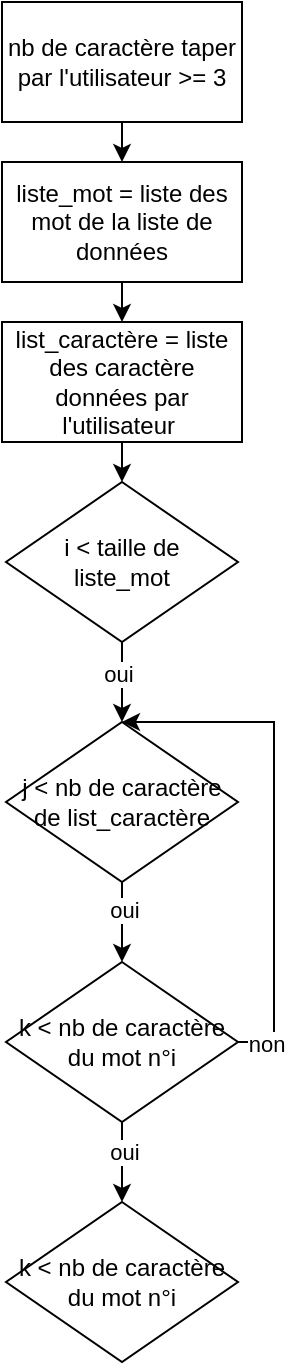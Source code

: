 <mxfile version="20.8.5" type="github">
  <diagram id="k76ryEIm_YTQEEgROJZa" name="Page-1">
    <mxGraphModel dx="938" dy="534" grid="1" gridSize="10" guides="1" tooltips="1" connect="1" arrows="1" fold="1" page="1" pageScale="1" pageWidth="827" pageHeight="1169" math="0" shadow="0">
      <root>
        <mxCell id="0" />
        <mxCell id="1" parent="0" />
        <mxCell id="hdjzuRKUstXomJ2-e3ao-25" style="edgeStyle=orthogonalEdgeStyle;rounded=0;orthogonalLoop=1;jettySize=auto;html=1;exitX=0.5;exitY=1;exitDx=0;exitDy=0;entryX=0.5;entryY=0;entryDx=0;entryDy=0;" edge="1" parent="1" source="hdjzuRKUstXomJ2-e3ao-22" target="hdjzuRKUstXomJ2-e3ao-24">
          <mxGeometry relative="1" as="geometry" />
        </mxCell>
        <mxCell id="hdjzuRKUstXomJ2-e3ao-22" value="nb de caractère taper par l&#39;utilisateur &amp;gt;= 3" style="rounded=0;whiteSpace=wrap;html=1;" vertex="1" parent="1">
          <mxGeometry x="354" width="120" height="60" as="geometry" />
        </mxCell>
        <mxCell id="hdjzuRKUstXomJ2-e3ao-26" style="edgeStyle=orthogonalEdgeStyle;rounded=0;orthogonalLoop=1;jettySize=auto;html=1;exitX=0.5;exitY=1;exitDx=0;exitDy=0;" edge="1" parent="1" source="hdjzuRKUstXomJ2-e3ao-24">
          <mxGeometry relative="1" as="geometry">
            <mxPoint x="414" y="160" as="targetPoint" />
          </mxGeometry>
        </mxCell>
        <mxCell id="hdjzuRKUstXomJ2-e3ao-24" value="liste_mot = liste des mot de la liste de données" style="rounded=0;whiteSpace=wrap;html=1;" vertex="1" parent="1">
          <mxGeometry x="354" y="80" width="120" height="60" as="geometry" />
        </mxCell>
        <mxCell id="hdjzuRKUstXomJ2-e3ao-28" style="edgeStyle=orthogonalEdgeStyle;rounded=0;orthogonalLoop=1;jettySize=auto;html=1;exitX=0.5;exitY=1;exitDx=0;exitDy=0;" edge="1" parent="1" source="hdjzuRKUstXomJ2-e3ao-27">
          <mxGeometry relative="1" as="geometry">
            <mxPoint x="414" y="360" as="targetPoint" />
            <Array as="points">
              <mxPoint x="414" y="340" />
              <mxPoint x="414" y="340" />
            </Array>
          </mxGeometry>
        </mxCell>
        <mxCell id="hdjzuRKUstXomJ2-e3ao-29" value="oui" style="edgeLabel;html=1;align=center;verticalAlign=middle;resizable=0;points=[];" vertex="1" connectable="0" parent="hdjzuRKUstXomJ2-e3ao-28">
          <mxGeometry x="-0.209" y="-2" relative="1" as="geometry">
            <mxPoint as="offset" />
          </mxGeometry>
        </mxCell>
        <mxCell id="hdjzuRKUstXomJ2-e3ao-27" value="i &amp;lt; taille de &lt;br&gt;liste_mot" style="rhombus;whiteSpace=wrap;html=1;" vertex="1" parent="1">
          <mxGeometry x="356" y="240" width="116" height="80" as="geometry" />
        </mxCell>
        <mxCell id="hdjzuRKUstXomJ2-e3ao-35" style="edgeStyle=orthogonalEdgeStyle;rounded=0;orthogonalLoop=1;jettySize=auto;html=1;exitX=0.5;exitY=1;exitDx=0;exitDy=0;entryX=0.5;entryY=0;entryDx=0;entryDy=0;" edge="1" parent="1" source="hdjzuRKUstXomJ2-e3ao-30" target="hdjzuRKUstXomJ2-e3ao-34">
          <mxGeometry relative="1" as="geometry" />
        </mxCell>
        <mxCell id="hdjzuRKUstXomJ2-e3ao-36" value="oui&lt;br&gt;" style="edgeLabel;html=1;align=center;verticalAlign=middle;resizable=0;points=[];" vertex="1" connectable="0" parent="hdjzuRKUstXomJ2-e3ao-35">
          <mxGeometry x="-0.319" y="1" relative="1" as="geometry">
            <mxPoint as="offset" />
          </mxGeometry>
        </mxCell>
        <mxCell id="hdjzuRKUstXomJ2-e3ao-30" value="j &amp;lt; nb de caractère de list_caractère" style="rhombus;whiteSpace=wrap;html=1;" vertex="1" parent="1">
          <mxGeometry x="356" y="360" width="116" height="80" as="geometry" />
        </mxCell>
        <mxCell id="hdjzuRKUstXomJ2-e3ao-32" style="edgeStyle=orthogonalEdgeStyle;rounded=0;orthogonalLoop=1;jettySize=auto;html=1;exitX=0.5;exitY=1;exitDx=0;exitDy=0;entryX=0.5;entryY=0;entryDx=0;entryDy=0;" edge="1" parent="1" source="hdjzuRKUstXomJ2-e3ao-31" target="hdjzuRKUstXomJ2-e3ao-27">
          <mxGeometry relative="1" as="geometry" />
        </mxCell>
        <mxCell id="hdjzuRKUstXomJ2-e3ao-31" value="list_caractère = liste des caractère données par l&#39;utilisateur&amp;nbsp;" style="rounded=0;whiteSpace=wrap;html=1;" vertex="1" parent="1">
          <mxGeometry x="354" y="160" width="120" height="60" as="geometry" />
        </mxCell>
        <mxCell id="hdjzuRKUstXomJ2-e3ao-37" style="edgeStyle=orthogonalEdgeStyle;rounded=0;orthogonalLoop=1;jettySize=auto;html=1;exitX=1;exitY=0.5;exitDx=0;exitDy=0;entryX=0.5;entryY=0;entryDx=0;entryDy=0;" edge="1" parent="1" source="hdjzuRKUstXomJ2-e3ao-34" target="hdjzuRKUstXomJ2-e3ao-30">
          <mxGeometry relative="1" as="geometry">
            <mxPoint x="420" y="350" as="targetPoint" />
            <Array as="points">
              <mxPoint x="490" y="520" />
              <mxPoint x="490" y="360" />
            </Array>
          </mxGeometry>
        </mxCell>
        <mxCell id="hdjzuRKUstXomJ2-e3ao-39" value="non&lt;br&gt;" style="edgeLabel;html=1;align=center;verticalAlign=middle;resizable=0;points=[];" vertex="1" connectable="0" parent="hdjzuRKUstXomJ2-e3ao-37">
          <mxGeometry x="-0.894" y="-1" relative="1" as="geometry">
            <mxPoint as="offset" />
          </mxGeometry>
        </mxCell>
        <mxCell id="hdjzuRKUstXomJ2-e3ao-43" style="edgeStyle=orthogonalEdgeStyle;rounded=0;orthogonalLoop=1;jettySize=auto;html=1;exitX=0.5;exitY=1;exitDx=0;exitDy=0;" edge="1" parent="1" source="hdjzuRKUstXomJ2-e3ao-34" target="hdjzuRKUstXomJ2-e3ao-42">
          <mxGeometry relative="1" as="geometry" />
        </mxCell>
        <mxCell id="hdjzuRKUstXomJ2-e3ao-44" value="oui&lt;br&gt;" style="edgeLabel;html=1;align=center;verticalAlign=middle;resizable=0;points=[];" vertex="1" connectable="0" parent="hdjzuRKUstXomJ2-e3ao-43">
          <mxGeometry x="-0.248" y="1" relative="1" as="geometry">
            <mxPoint as="offset" />
          </mxGeometry>
        </mxCell>
        <mxCell id="hdjzuRKUstXomJ2-e3ao-34" value="k &amp;lt; nb de caractère du mot n°i" style="rhombus;whiteSpace=wrap;html=1;" vertex="1" parent="1">
          <mxGeometry x="356" y="480" width="116" height="80" as="geometry" />
        </mxCell>
        <mxCell id="hdjzuRKUstXomJ2-e3ao-42" value="k &amp;lt; nb de caractère du mot n°i" style="rhombus;whiteSpace=wrap;html=1;" vertex="1" parent="1">
          <mxGeometry x="356" y="600" width="116" height="80" as="geometry" />
        </mxCell>
      </root>
    </mxGraphModel>
  </diagram>
</mxfile>
